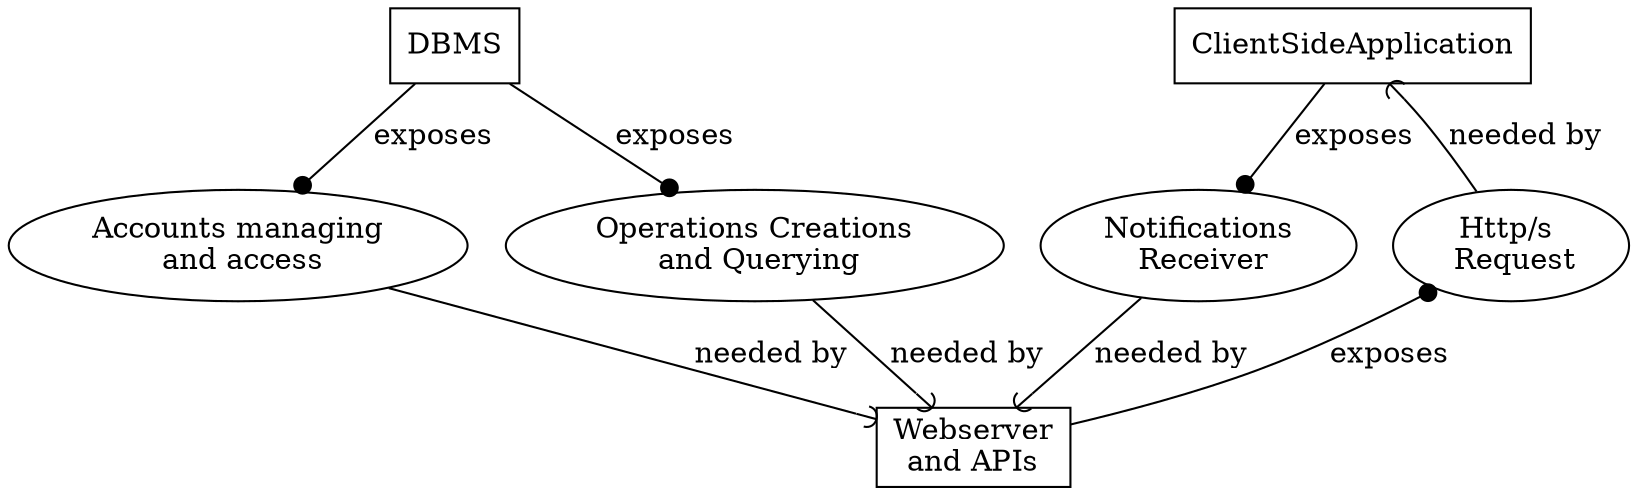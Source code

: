 digraph Components{
	node[shape=rect]
	WebServer[label="Webserver\nand APIs"]
	AccountsManaging[shape=ellipse label="Accounts managing\n and access"]
	DBMS->AccountsManaging[label="exposes" arrowhead=dot]
	AccountsManaging->WebServer[label="needed by" arrowhead=curve]
	
	Operations[shape=ellipse label="Operations Creations\n and Querying"]
	DBMS-> Operations[label="exposes" arrowhead=dot]
	Operations->WebServer[label="needed by" arrowhead=curve]
	
	notifReceiver[shape=ellipse label="Notifications\n Receiver"]
	ClientSideApplication-> notifReceiver[label="exposes" arrowhead=dot]
	notifReceiver->WebServer[label="needed by" arrowhead=curve]
	
	HttpRequest[shape=ellipse label="Http/s \n Request"]
	ClientSideApplication-> HttpRequest[label="needed by" dir=both arrowhead=none arrowtail=curve]
	HttpRequest->WebServer[label="exposes" dir=both arrowhead=none arrowtail=dot]
}
